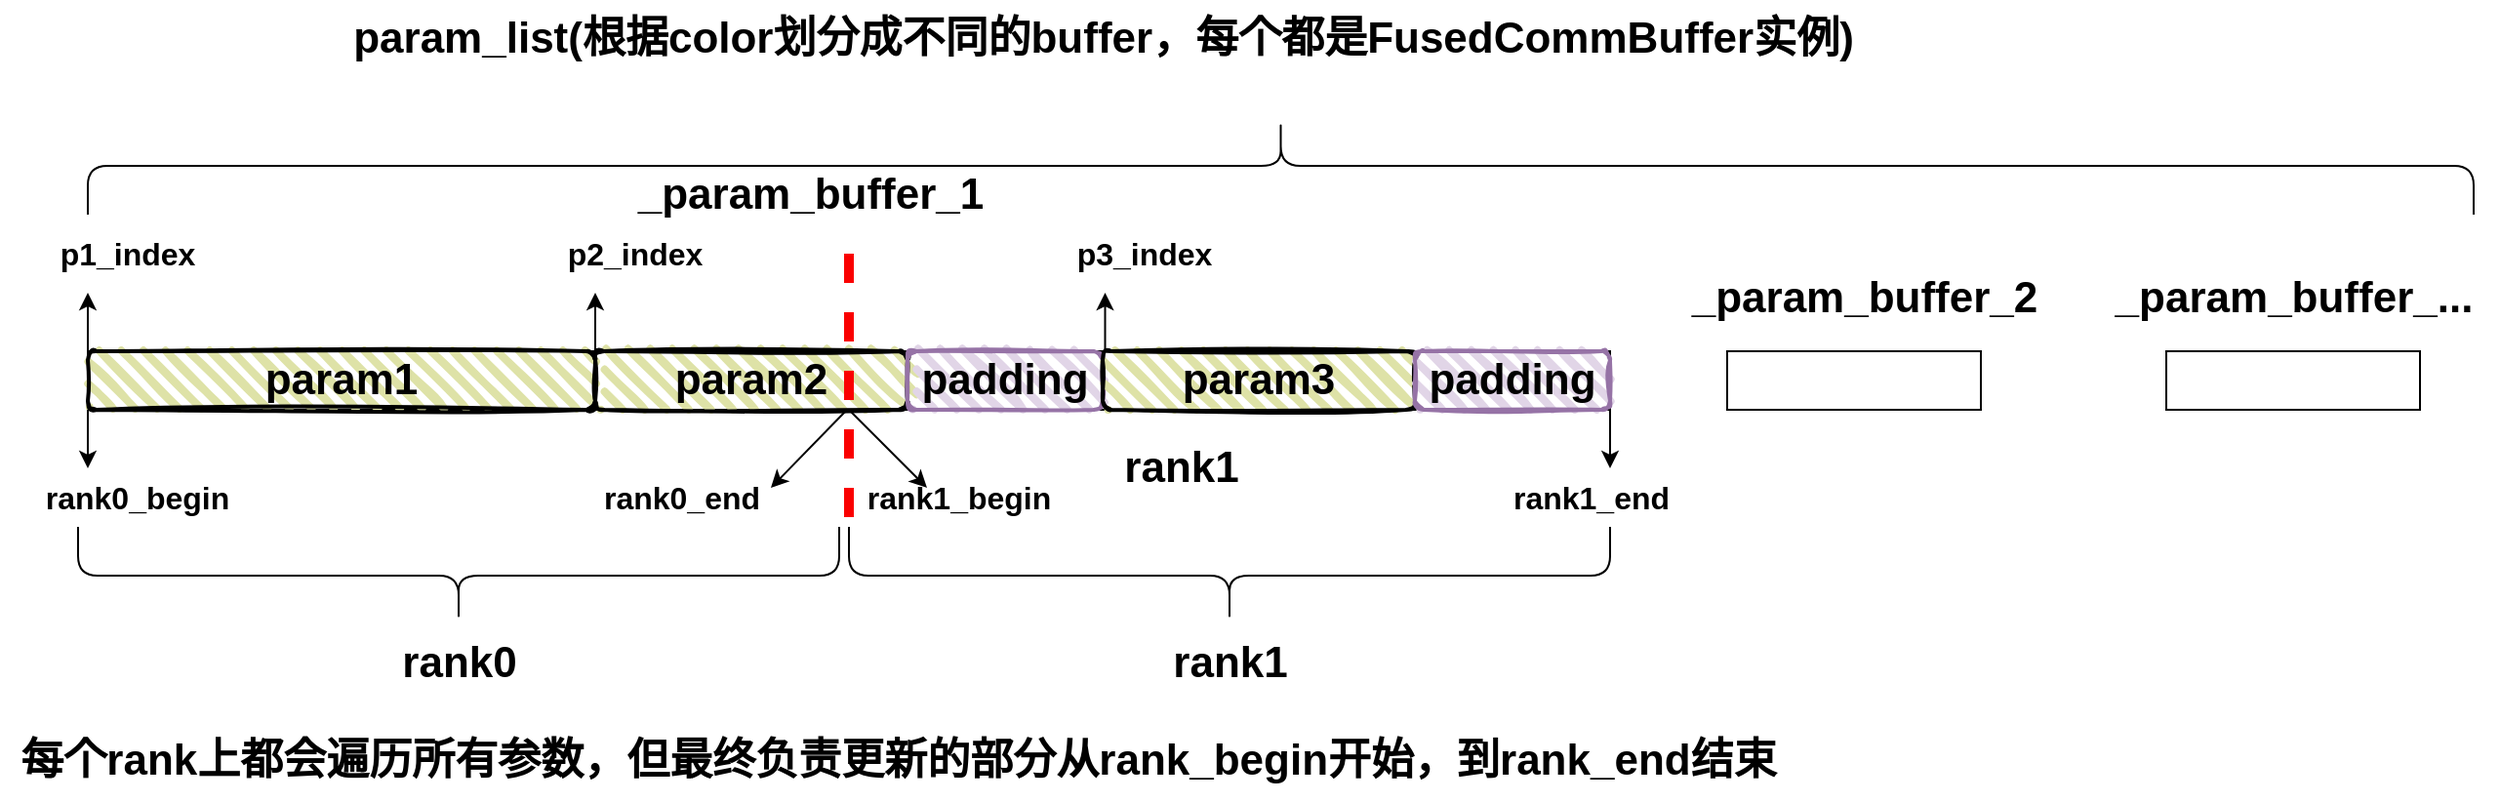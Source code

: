 <mxfile version="28.0.6">
  <diagram name="第 1 页" id="HitpCWTMTXedmYxgIQ-h">
    <mxGraphModel dx="1418" dy="794" grid="1" gridSize="10" guides="1" tooltips="1" connect="1" arrows="1" fold="1" page="1" pageScale="1" pageWidth="827" pageHeight="1169" math="0" shadow="0">
      <root>
        <mxCell id="0" />
        <mxCell id="1" parent="0" />
        <mxCell id="5L2cX5n1DrQC4juVN2Mq-1" value="" style="rounded=0;whiteSpace=wrap;html=1;" vertex="1" parent="1">
          <mxGeometry x="60" y="250" width="780" height="30" as="geometry" />
        </mxCell>
        <mxCell id="5L2cX5n1DrQC4juVN2Mq-2" value="" style="rounded=0;whiteSpace=wrap;html=1;" vertex="1" parent="1">
          <mxGeometry x="900" y="250" width="130" height="30" as="geometry" />
        </mxCell>
        <mxCell id="5L2cX5n1DrQC4juVN2Mq-3" value="&lt;font style=&quot;font-size: 22px;&quot;&gt;&lt;b&gt;_param_buffer_1&lt;/b&gt;&lt;/font&gt;" style="text;html=1;align=center;verticalAlign=middle;resizable=0;points=[];autosize=1;strokeColor=none;fillColor=none;" vertex="1" parent="1">
          <mxGeometry x="330" y="150" width="200" height="40" as="geometry" />
        </mxCell>
        <mxCell id="5L2cX5n1DrQC4juVN2Mq-4" value="&lt;font style=&quot;font-size: 22px;&quot;&gt;&lt;b&gt;_param_buffer_2&lt;/b&gt;&lt;/font&gt;" style="text;html=1;align=center;verticalAlign=middle;resizable=0;points=[];autosize=1;strokeColor=none;fillColor=none;" vertex="1" parent="1">
          <mxGeometry x="870" y="203" width="200" height="40" as="geometry" />
        </mxCell>
        <mxCell id="5L2cX5n1DrQC4juVN2Mq-5" value="&lt;font style=&quot;font-size: 22px;&quot;&gt;&lt;b&gt;_param_buffer_...&lt;/b&gt;&lt;/font&gt;" style="text;html=1;align=center;verticalAlign=middle;resizable=0;points=[];autosize=1;strokeColor=none;fillColor=none;" vertex="1" parent="1">
          <mxGeometry x="1085" y="203" width="210" height="40" as="geometry" />
        </mxCell>
        <mxCell id="5L2cX5n1DrQC4juVN2Mq-6" value="" style="rounded=0;whiteSpace=wrap;html=1;" vertex="1" parent="1">
          <mxGeometry x="1125" y="250" width="130" height="30" as="geometry" />
        </mxCell>
        <mxCell id="5L2cX5n1DrQC4juVN2Mq-7" value="" style="shape=curlyBracket;whiteSpace=wrap;html=1;rounded=1;labelPosition=left;verticalLabelPosition=middle;align=right;verticalAlign=middle;rotation=90;" vertex="1" parent="1">
          <mxGeometry x="646.25" y="-456.25" width="50" height="1222.5" as="geometry" />
        </mxCell>
        <mxCell id="5L2cX5n1DrQC4juVN2Mq-8" value="&lt;font style=&quot;font-size: 22px;&quot;&gt;&lt;b&gt;param_list(根据color划分成不同的buffer，每个都是FusedCommBuffer实例)&lt;/b&gt;&lt;/font&gt;" style="text;html=1;align=center;verticalAlign=middle;resizable=0;points=[];autosize=1;strokeColor=none;fillColor=none;" vertex="1" parent="1">
          <mxGeometry x="185" y="70" width="790" height="40" as="geometry" />
        </mxCell>
        <mxCell id="5L2cX5n1DrQC4juVN2Mq-10" value="&lt;font style=&quot;font-size: 22px;&quot;&gt;&lt;b&gt;param1&lt;/b&gt;&lt;/font&gt;" style="rounded=1;whiteSpace=wrap;html=1;strokeWidth=2;fillWeight=4;hachureGap=8;hachureAngle=45;fillColor=#DEE2A7;sketch=1;" vertex="1" parent="1">
          <mxGeometry x="60" y="250" width="260" height="30" as="geometry" />
        </mxCell>
        <mxCell id="5L2cX5n1DrQC4juVN2Mq-11" value="&lt;font style=&quot;font-size: 22px;&quot;&gt;&lt;b&gt;param2&lt;/b&gt;&lt;/font&gt;" style="rounded=1;whiteSpace=wrap;html=1;strokeWidth=2;fillWeight=4;hachureGap=8;hachureAngle=45;fillColor=#DEE2A7;sketch=1;" vertex="1" parent="1">
          <mxGeometry x="320" y="250" width="160" height="30" as="geometry" />
        </mxCell>
        <mxCell id="5L2cX5n1DrQC4juVN2Mq-12" value="&lt;font style=&quot;font-size: 22px;&quot;&gt;&lt;b&gt;padding&lt;/b&gt;&lt;/font&gt;" style="rounded=1;whiteSpace=wrap;html=1;strokeWidth=2;fillWeight=4;hachureGap=8;hachureAngle=45;fillColor=#e1d5e7;sketch=1;strokeColor=#9673a6;" vertex="1" parent="1">
          <mxGeometry x="480" y="250" width="100" height="30" as="geometry" />
        </mxCell>
        <mxCell id="5L2cX5n1DrQC4juVN2Mq-15" value="&lt;font style=&quot;font-size: 22px;&quot;&gt;&lt;b&gt;param3&lt;/b&gt;&lt;/font&gt;" style="rounded=1;whiteSpace=wrap;html=1;strokeWidth=2;fillWeight=4;hachureGap=8;hachureAngle=45;fillColor=#DEE2A7;sketch=1;" vertex="1" parent="1">
          <mxGeometry x="580" y="250" width="160" height="30" as="geometry" />
        </mxCell>
        <mxCell id="5L2cX5n1DrQC4juVN2Mq-16" value="&lt;font style=&quot;font-size: 22px;&quot;&gt;&lt;b&gt;padding&lt;/b&gt;&lt;/font&gt;" style="rounded=1;whiteSpace=wrap;html=1;strokeWidth=2;fillWeight=4;hachureGap=8;hachureAngle=45;fillColor=#e1d5e7;sketch=1;strokeColor=#9673a6;" vertex="1" parent="1">
          <mxGeometry x="740" y="250" width="100" height="30" as="geometry" />
        </mxCell>
        <mxCell id="5L2cX5n1DrQC4juVN2Mq-18" value="" style="endArrow=none;dashed=1;html=1;rounded=0;strokeColor=light-dark(#fa0000, #ededed);strokeWidth=5;" edge="1" parent="1">
          <mxGeometry width="50" height="50" relative="1" as="geometry">
            <mxPoint x="450" y="200" as="sourcePoint" />
            <mxPoint x="450" y="340" as="targetPoint" />
          </mxGeometry>
        </mxCell>
        <mxCell id="5L2cX5n1DrQC4juVN2Mq-19" value="&lt;font style=&quot;font-size: 22px;&quot;&gt;&lt;b&gt;rank0&lt;/b&gt;&lt;/font&gt;" style="text;html=1;align=center;verticalAlign=middle;resizable=0;points=[];autosize=1;strokeColor=none;fillColor=none;" vertex="1" parent="1">
          <mxGeometry x="210" y="390" width="80" height="40" as="geometry" />
        </mxCell>
        <mxCell id="5L2cX5n1DrQC4juVN2Mq-20" value="&lt;font style=&quot;font-size: 22px;&quot;&gt;&lt;b&gt;rank1&lt;/b&gt;&lt;/font&gt;" style="text;html=1;align=center;verticalAlign=middle;resizable=0;points=[];autosize=1;strokeColor=none;fillColor=none;" vertex="1" parent="1">
          <mxGeometry x="580" y="290" width="80" height="40" as="geometry" />
        </mxCell>
        <mxCell id="5L2cX5n1DrQC4juVN2Mq-21" value="" style="endArrow=classic;html=1;rounded=0;exitX=0;exitY=0;exitDx=0;exitDy=0;" edge="1" parent="1" source="5L2cX5n1DrQC4juVN2Mq-10">
          <mxGeometry width="50" height="50" relative="1" as="geometry">
            <mxPoint x="80" y="410" as="sourcePoint" />
            <mxPoint x="60" y="220" as="targetPoint" />
          </mxGeometry>
        </mxCell>
        <mxCell id="5L2cX5n1DrQC4juVN2Mq-22" value="&lt;font style=&quot;font-size: 16px;&quot;&gt;&lt;b style=&quot;&quot;&gt;p1_index&lt;/b&gt;&lt;/font&gt;" style="text;html=1;align=center;verticalAlign=middle;resizable=0;points=[];autosize=1;strokeColor=none;fillColor=none;" vertex="1" parent="1">
          <mxGeometry x="35" y="185" width="90" height="30" as="geometry" />
        </mxCell>
        <mxCell id="5L2cX5n1DrQC4juVN2Mq-23" value="" style="endArrow=classic;html=1;rounded=0;exitX=0;exitY=0;exitDx=0;exitDy=0;" edge="1" parent="1">
          <mxGeometry width="50" height="50" relative="1" as="geometry">
            <mxPoint x="320" y="250" as="sourcePoint" />
            <mxPoint x="320" y="220" as="targetPoint" />
          </mxGeometry>
        </mxCell>
        <mxCell id="5L2cX5n1DrQC4juVN2Mq-24" value="&lt;font style=&quot;font-size: 16px;&quot;&gt;&lt;b style=&quot;&quot;&gt;p2_index&lt;/b&gt;&lt;/font&gt;" style="text;html=1;align=center;verticalAlign=middle;resizable=0;points=[];autosize=1;strokeColor=none;fillColor=none;" vertex="1" parent="1">
          <mxGeometry x="295" y="185" width="90" height="30" as="geometry" />
        </mxCell>
        <mxCell id="5L2cX5n1DrQC4juVN2Mq-25" value="" style="endArrow=classic;html=1;rounded=0;exitX=0;exitY=0;exitDx=0;exitDy=0;" edge="1" parent="1">
          <mxGeometry width="50" height="50" relative="1" as="geometry">
            <mxPoint x="581.25" y="250" as="sourcePoint" />
            <mxPoint x="581.25" y="220" as="targetPoint" />
          </mxGeometry>
        </mxCell>
        <mxCell id="5L2cX5n1DrQC4juVN2Mq-26" value="&lt;font style=&quot;font-size: 16px;&quot;&gt;&lt;b style=&quot;&quot;&gt;p3_index&lt;/b&gt;&lt;/font&gt;" style="text;html=1;align=center;verticalAlign=middle;resizable=0;points=[];autosize=1;strokeColor=none;fillColor=none;" vertex="1" parent="1">
          <mxGeometry x="556.25" y="185" width="90" height="30" as="geometry" />
        </mxCell>
        <mxCell id="5L2cX5n1DrQC4juVN2Mq-27" value="" style="endArrow=classic;html=1;rounded=0;exitX=0;exitY=1;exitDx=0;exitDy=0;" edge="1" parent="1" source="5L2cX5n1DrQC4juVN2Mq-10">
          <mxGeometry width="50" height="50" relative="1" as="geometry">
            <mxPoint x="140" y="340" as="sourcePoint" />
            <mxPoint x="60" y="310" as="targetPoint" />
          </mxGeometry>
        </mxCell>
        <mxCell id="5L2cX5n1DrQC4juVN2Mq-28" value="&lt;font style=&quot;font-size: 16px;&quot;&gt;&lt;b style=&quot;&quot;&gt;rank0_begin&lt;/b&gt;&lt;/font&gt;" style="text;html=1;align=center;verticalAlign=middle;resizable=0;points=[];autosize=1;strokeColor=none;fillColor=none;" vertex="1" parent="1">
          <mxGeometry x="25" y="310" width="120" height="30" as="geometry" />
        </mxCell>
        <mxCell id="5L2cX5n1DrQC4juVN2Mq-29" value="" style="endArrow=classic;html=1;rounded=0;exitX=0.8;exitY=1.033;exitDx=0;exitDy=0;exitPerimeter=0;" edge="1" parent="1" source="5L2cX5n1DrQC4juVN2Mq-11">
          <mxGeometry width="50" height="50" relative="1" as="geometry">
            <mxPoint x="413" y="300" as="sourcePoint" />
            <mxPoint x="410" y="320" as="targetPoint" />
          </mxGeometry>
        </mxCell>
        <mxCell id="5L2cX5n1DrQC4juVN2Mq-30" value="&lt;font style=&quot;font-size: 16px;&quot;&gt;&lt;b style=&quot;&quot;&gt;rank0_end&lt;/b&gt;&lt;/font&gt;" style="text;html=1;align=center;verticalAlign=middle;resizable=0;points=[];autosize=1;strokeColor=none;fillColor=none;" vertex="1" parent="1">
          <mxGeometry x="314" y="310" width="100" height="30" as="geometry" />
        </mxCell>
        <mxCell id="5L2cX5n1DrQC4juVN2Mq-31" value="" style="endArrow=classic;html=1;rounded=0;" edge="1" parent="1">
          <mxGeometry width="50" height="50" relative="1" as="geometry">
            <mxPoint x="450" y="280" as="sourcePoint" />
            <mxPoint x="490" y="320" as="targetPoint" />
          </mxGeometry>
        </mxCell>
        <mxCell id="5L2cX5n1DrQC4juVN2Mq-32" value="&lt;font style=&quot;font-size: 16px;&quot;&gt;&lt;b style=&quot;&quot;&gt;rank1_begin&lt;/b&gt;&lt;/font&gt;" style="text;html=1;align=center;verticalAlign=middle;resizable=0;points=[];autosize=1;strokeColor=none;fillColor=none;" vertex="1" parent="1">
          <mxGeometry x="446.25" y="310" width="120" height="30" as="geometry" />
        </mxCell>
        <mxCell id="5L2cX5n1DrQC4juVN2Mq-33" value="" style="endArrow=classic;html=1;rounded=0;exitX=0;exitY=1;exitDx=0;exitDy=0;" edge="1" parent="1">
          <mxGeometry width="50" height="50" relative="1" as="geometry">
            <mxPoint x="840" y="280" as="sourcePoint" />
            <mxPoint x="840" y="310" as="targetPoint" />
          </mxGeometry>
        </mxCell>
        <mxCell id="5L2cX5n1DrQC4juVN2Mq-34" value="&lt;font style=&quot;font-size: 16px;&quot;&gt;&lt;b style=&quot;&quot;&gt;rank1_end&lt;/b&gt;&lt;/font&gt;" style="text;html=1;align=center;verticalAlign=middle;resizable=0;points=[];autosize=1;strokeColor=none;fillColor=none;" vertex="1" parent="1">
          <mxGeometry x="780" y="310" width="100" height="30" as="geometry" />
        </mxCell>
        <mxCell id="5L2cX5n1DrQC4juVN2Mq-36" value="" style="shape=curlyBracket;whiteSpace=wrap;html=1;rounded=1;labelPosition=left;verticalLabelPosition=middle;align=right;verticalAlign=middle;rotation=-90;" vertex="1" parent="1">
          <mxGeometry x="225" y="170" width="50" height="390" as="geometry" />
        </mxCell>
        <mxCell id="5L2cX5n1DrQC4juVN2Mq-37" value="&lt;font style=&quot;font-size: 22px;&quot;&gt;&lt;b&gt;rank1&lt;/b&gt;&lt;/font&gt;" style="text;html=1;align=center;verticalAlign=middle;resizable=0;points=[];autosize=1;strokeColor=none;fillColor=none;" vertex="1" parent="1">
          <mxGeometry x="605" y="390" width="80" height="40" as="geometry" />
        </mxCell>
        <mxCell id="5L2cX5n1DrQC4juVN2Mq-38" value="" style="shape=curlyBracket;whiteSpace=wrap;html=1;rounded=1;labelPosition=left;verticalLabelPosition=middle;align=right;verticalAlign=middle;rotation=-90;" vertex="1" parent="1">
          <mxGeometry x="620" y="170" width="50" height="390" as="geometry" />
        </mxCell>
        <mxCell id="5L2cX5n1DrQC4juVN2Mq-39" value="&lt;span style=&quot;font-size: 22px;&quot;&gt;&lt;b&gt;每个rank上都会遍历所有参数，但最终负责更新的部分从rank_begin开始，到rank_end结束&lt;/b&gt;&lt;/span&gt;" style="text;html=1;align=center;verticalAlign=middle;resizable=0;points=[];autosize=1;strokeColor=none;fillColor=none;" vertex="1" parent="1">
          <mxGeometry x="15" y="440" width="920" height="40" as="geometry" />
        </mxCell>
      </root>
    </mxGraphModel>
  </diagram>
</mxfile>
